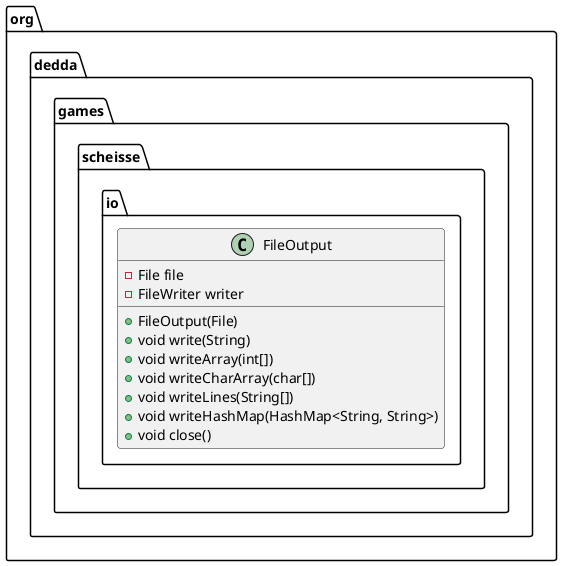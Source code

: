 @startuml
class org.dedda.games.scheisse.io.FileOutput{
    - File file
    - FileWriter writer
    + FileOutput(File)
    + void write(String)
    + void writeArray(int[])
    + void writeCharArray(char[])
    + void writeLines(String[])
    + void writeHashMap(HashMap<String, String>)
    + void close()
}
@enduml